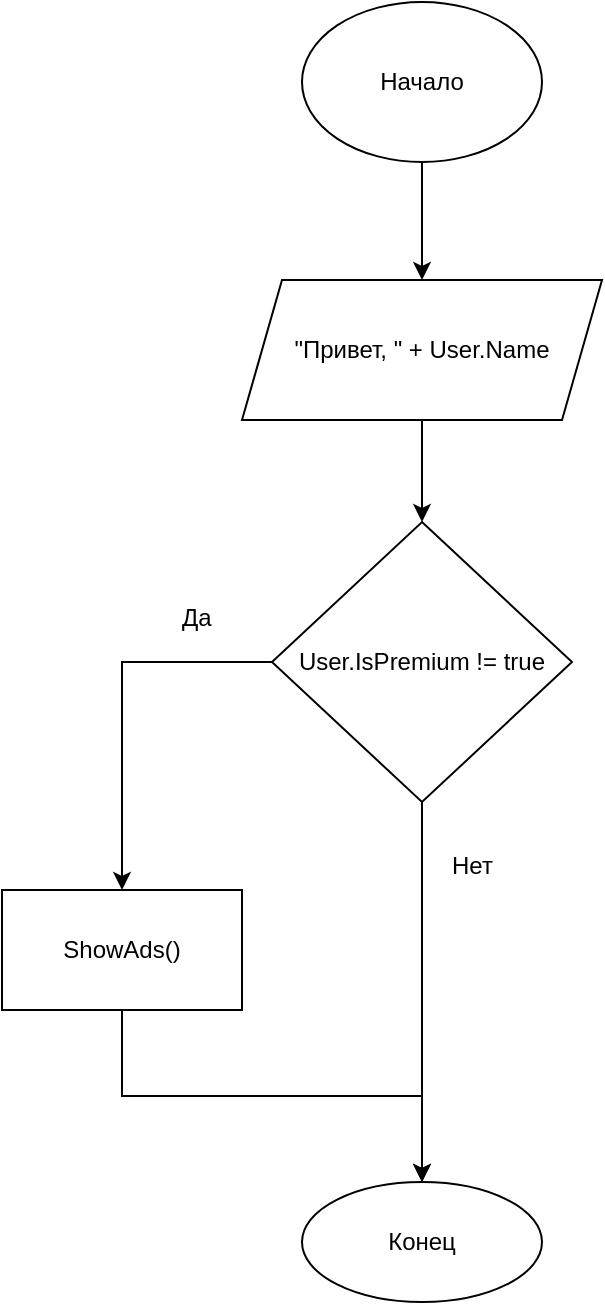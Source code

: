 <mxfile version="20.0.3" type="github">
  <diagram id="C5RBs43oDa-KdzZeNtuy" name="Page-1">
    <mxGraphModel dx="2062" dy="1117" grid="1" gridSize="10" guides="1" tooltips="1" connect="1" arrows="1" fold="1" page="1" pageScale="1" pageWidth="827" pageHeight="1169" math="0" shadow="0">
      <root>
        <mxCell id="WIyWlLk6GJQsqaUBKTNV-0" />
        <mxCell id="WIyWlLk6GJQsqaUBKTNV-1" parent="WIyWlLk6GJQsqaUBKTNV-0" />
        <mxCell id="6VqI4Coom4NhuBwe57Hl-2" style="edgeStyle=orthogonalEdgeStyle;rounded=0;orthogonalLoop=1;jettySize=auto;html=1;entryX=0.5;entryY=0;entryDx=0;entryDy=0;" edge="1" parent="WIyWlLk6GJQsqaUBKTNV-1" source="6VqI4Coom4NhuBwe57Hl-0" target="6VqI4Coom4NhuBwe57Hl-1">
          <mxGeometry relative="1" as="geometry" />
        </mxCell>
        <mxCell id="6VqI4Coom4NhuBwe57Hl-0" value="Начало" style="ellipse;whiteSpace=wrap;html=1;" vertex="1" parent="WIyWlLk6GJQsqaUBKTNV-1">
          <mxGeometry x="340" y="40" width="120" height="80" as="geometry" />
        </mxCell>
        <mxCell id="6VqI4Coom4NhuBwe57Hl-4" value="" style="edgeStyle=orthogonalEdgeStyle;rounded=0;orthogonalLoop=1;jettySize=auto;html=1;" edge="1" parent="WIyWlLk6GJQsqaUBKTNV-1" source="6VqI4Coom4NhuBwe57Hl-1" target="6VqI4Coom4NhuBwe57Hl-3">
          <mxGeometry relative="1" as="geometry" />
        </mxCell>
        <mxCell id="6VqI4Coom4NhuBwe57Hl-1" value="&quot;Привет, &quot; + User.Name" style="shape=parallelogram;perimeter=parallelogramPerimeter;whiteSpace=wrap;html=1;fixedSize=1;" vertex="1" parent="WIyWlLk6GJQsqaUBKTNV-1">
          <mxGeometry x="310" y="179" width="180" height="70" as="geometry" />
        </mxCell>
        <mxCell id="6VqI4Coom4NhuBwe57Hl-14" style="edgeStyle=orthogonalEdgeStyle;rounded=0;orthogonalLoop=1;jettySize=auto;html=1;exitX=0;exitY=0.5;exitDx=0;exitDy=0;entryX=0.5;entryY=0;entryDx=0;entryDy=0;" edge="1" parent="WIyWlLk6GJQsqaUBKTNV-1" source="6VqI4Coom4NhuBwe57Hl-3" target="6VqI4Coom4NhuBwe57Hl-5">
          <mxGeometry relative="1" as="geometry" />
        </mxCell>
        <mxCell id="6VqI4Coom4NhuBwe57Hl-17" style="edgeStyle=orthogonalEdgeStyle;rounded=0;orthogonalLoop=1;jettySize=auto;html=1;entryX=0.5;entryY=0;entryDx=0;entryDy=0;" edge="1" parent="WIyWlLk6GJQsqaUBKTNV-1" source="6VqI4Coom4NhuBwe57Hl-3" target="6VqI4Coom4NhuBwe57Hl-7">
          <mxGeometry relative="1" as="geometry" />
        </mxCell>
        <mxCell id="6VqI4Coom4NhuBwe57Hl-3" value="User.IsPremium != true" style="rhombus;whiteSpace=wrap;html=1;" vertex="1" parent="WIyWlLk6GJQsqaUBKTNV-1">
          <mxGeometry x="325" y="300" width="150" height="140" as="geometry" />
        </mxCell>
        <mxCell id="6VqI4Coom4NhuBwe57Hl-15" style="edgeStyle=orthogonalEdgeStyle;rounded=0;orthogonalLoop=1;jettySize=auto;html=1;entryX=0.5;entryY=0;entryDx=0;entryDy=0;exitX=0.5;exitY=1;exitDx=0;exitDy=0;" edge="1" parent="WIyWlLk6GJQsqaUBKTNV-1" source="6VqI4Coom4NhuBwe57Hl-5" target="6VqI4Coom4NhuBwe57Hl-7">
          <mxGeometry relative="1" as="geometry" />
        </mxCell>
        <mxCell id="6VqI4Coom4NhuBwe57Hl-5" value="ShowAds()" style="whiteSpace=wrap;html=1;" vertex="1" parent="WIyWlLk6GJQsqaUBKTNV-1">
          <mxGeometry x="190" y="484" width="120" height="60" as="geometry" />
        </mxCell>
        <mxCell id="6VqI4Coom4NhuBwe57Hl-7" value="Конец" style="ellipse;whiteSpace=wrap;html=1;" vertex="1" parent="WIyWlLk6GJQsqaUBKTNV-1">
          <mxGeometry x="340" y="630" width="120" height="60" as="geometry" />
        </mxCell>
        <mxCell id="6VqI4Coom4NhuBwe57Hl-18" value="Да" style="text;strokeColor=none;fillColor=none;align=left;verticalAlign=middle;spacingLeft=4;spacingRight=4;overflow=hidden;points=[[0,0.5],[1,0.5]];portConstraint=eastwest;rotatable=0;" vertex="1" parent="WIyWlLk6GJQsqaUBKTNV-1">
          <mxGeometry x="274" y="332" width="30" height="30" as="geometry" />
        </mxCell>
        <mxCell id="6VqI4Coom4NhuBwe57Hl-19" value="Нет" style="text;strokeColor=none;fillColor=none;align=left;verticalAlign=middle;spacingLeft=4;spacingRight=4;overflow=hidden;points=[[0,0.5],[1,0.5]];portConstraint=eastwest;rotatable=0;" vertex="1" parent="WIyWlLk6GJQsqaUBKTNV-1">
          <mxGeometry x="409" y="456" width="50" height="30" as="geometry" />
        </mxCell>
      </root>
    </mxGraphModel>
  </diagram>
</mxfile>

